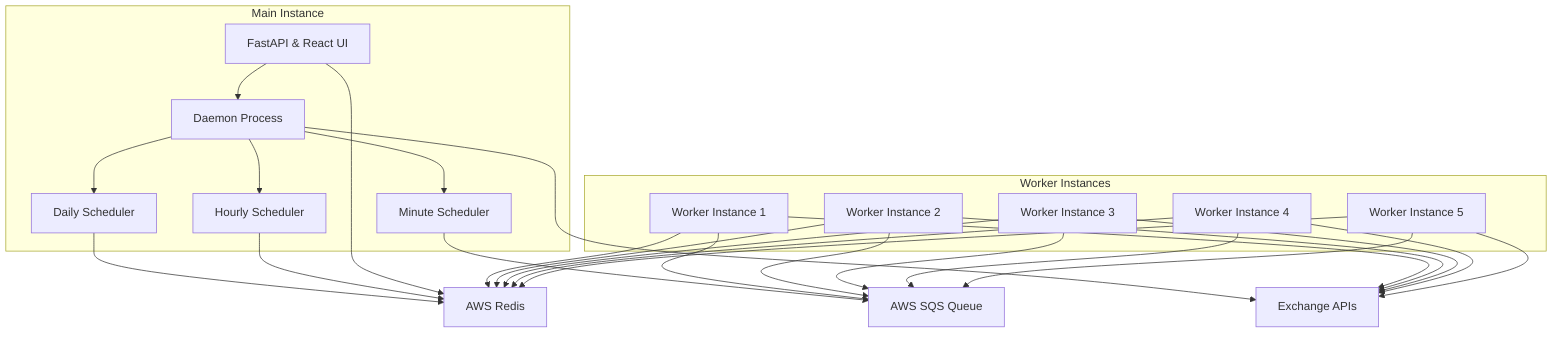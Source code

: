 flowchart TD
    %% Main Instance Group
    subgraph AWS_EC2_Main_Instance [Main Instance]
        daemon[Daemon Process]
        scheduler1[Daily Scheduler]
        scheduler2[Hourly Scheduler]
        scheduler3[Minute Scheduler]
        fastApiReactUI[FastAPI & React UI]
    end

    %% Worker Instances Group
    subgraph AWS_EC2_Worker_Instances [Worker Instances]
        worker1[Worker Instance 1]
        worker2[Worker Instance 2]
        worker3[Worker Instance 3]
        worker4[Worker Instance 4]
        worker5[Worker Instance 5]
    end

    %% AWS Services
    sqs[AWS SQS Queue]
    redis[AWS Redis]

    %% External Services
    exchangeAPI[Exchange APIs]

    %% Connections for Main Instance
    daemon --> scheduler1
    daemon --> scheduler2
    daemon --> scheduler3
    scheduler1 --> redis
    scheduler2 --> redis
    scheduler3 --> sqs
    fastApiReactUI --> redis
    fastApiReactUI --> daemon

    %% Connections for Worker Instances
    worker1 --> sqs
    worker2 --> sqs
    worker3 --> sqs
    worker4 --> sqs
    worker5 --> sqs
    worker1 --> redis
    worker2 --> redis
    worker3 --> redis
    worker4 --> redis
    worker5 --> redis

    %% External API Connections
    daemon --> exchangeAPI
    worker1 --> exchangeAPI
    worker2 --> exchangeAPI
    worker3 --> exchangeAPI
    worker4 --> exchangeAPI
    worker5 --> exchangeAPI